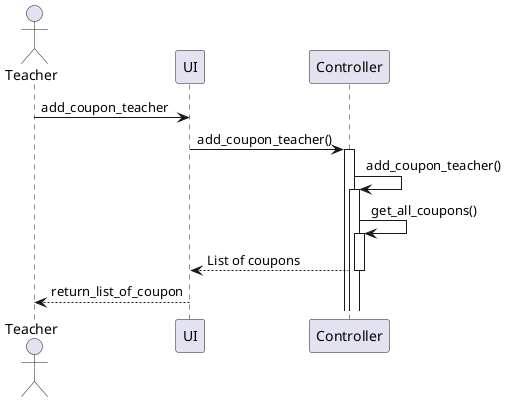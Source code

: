@startuml Add Coupon
actor Teacher

participant "UI" as Server
participant Controller


Teacher -> Server: add_coupon_teacher
Server -> Controller: add_coupon_teacher()
activate Controller
Controller -> Controller: add_coupon_teacher()
activate Controller
Controller -> Controller: get_all_coupons()
activate Controller
Controller --> Server: List of coupons
deactivate Controller

Server --> Teacher: return_list_of_coupon 

@enduml